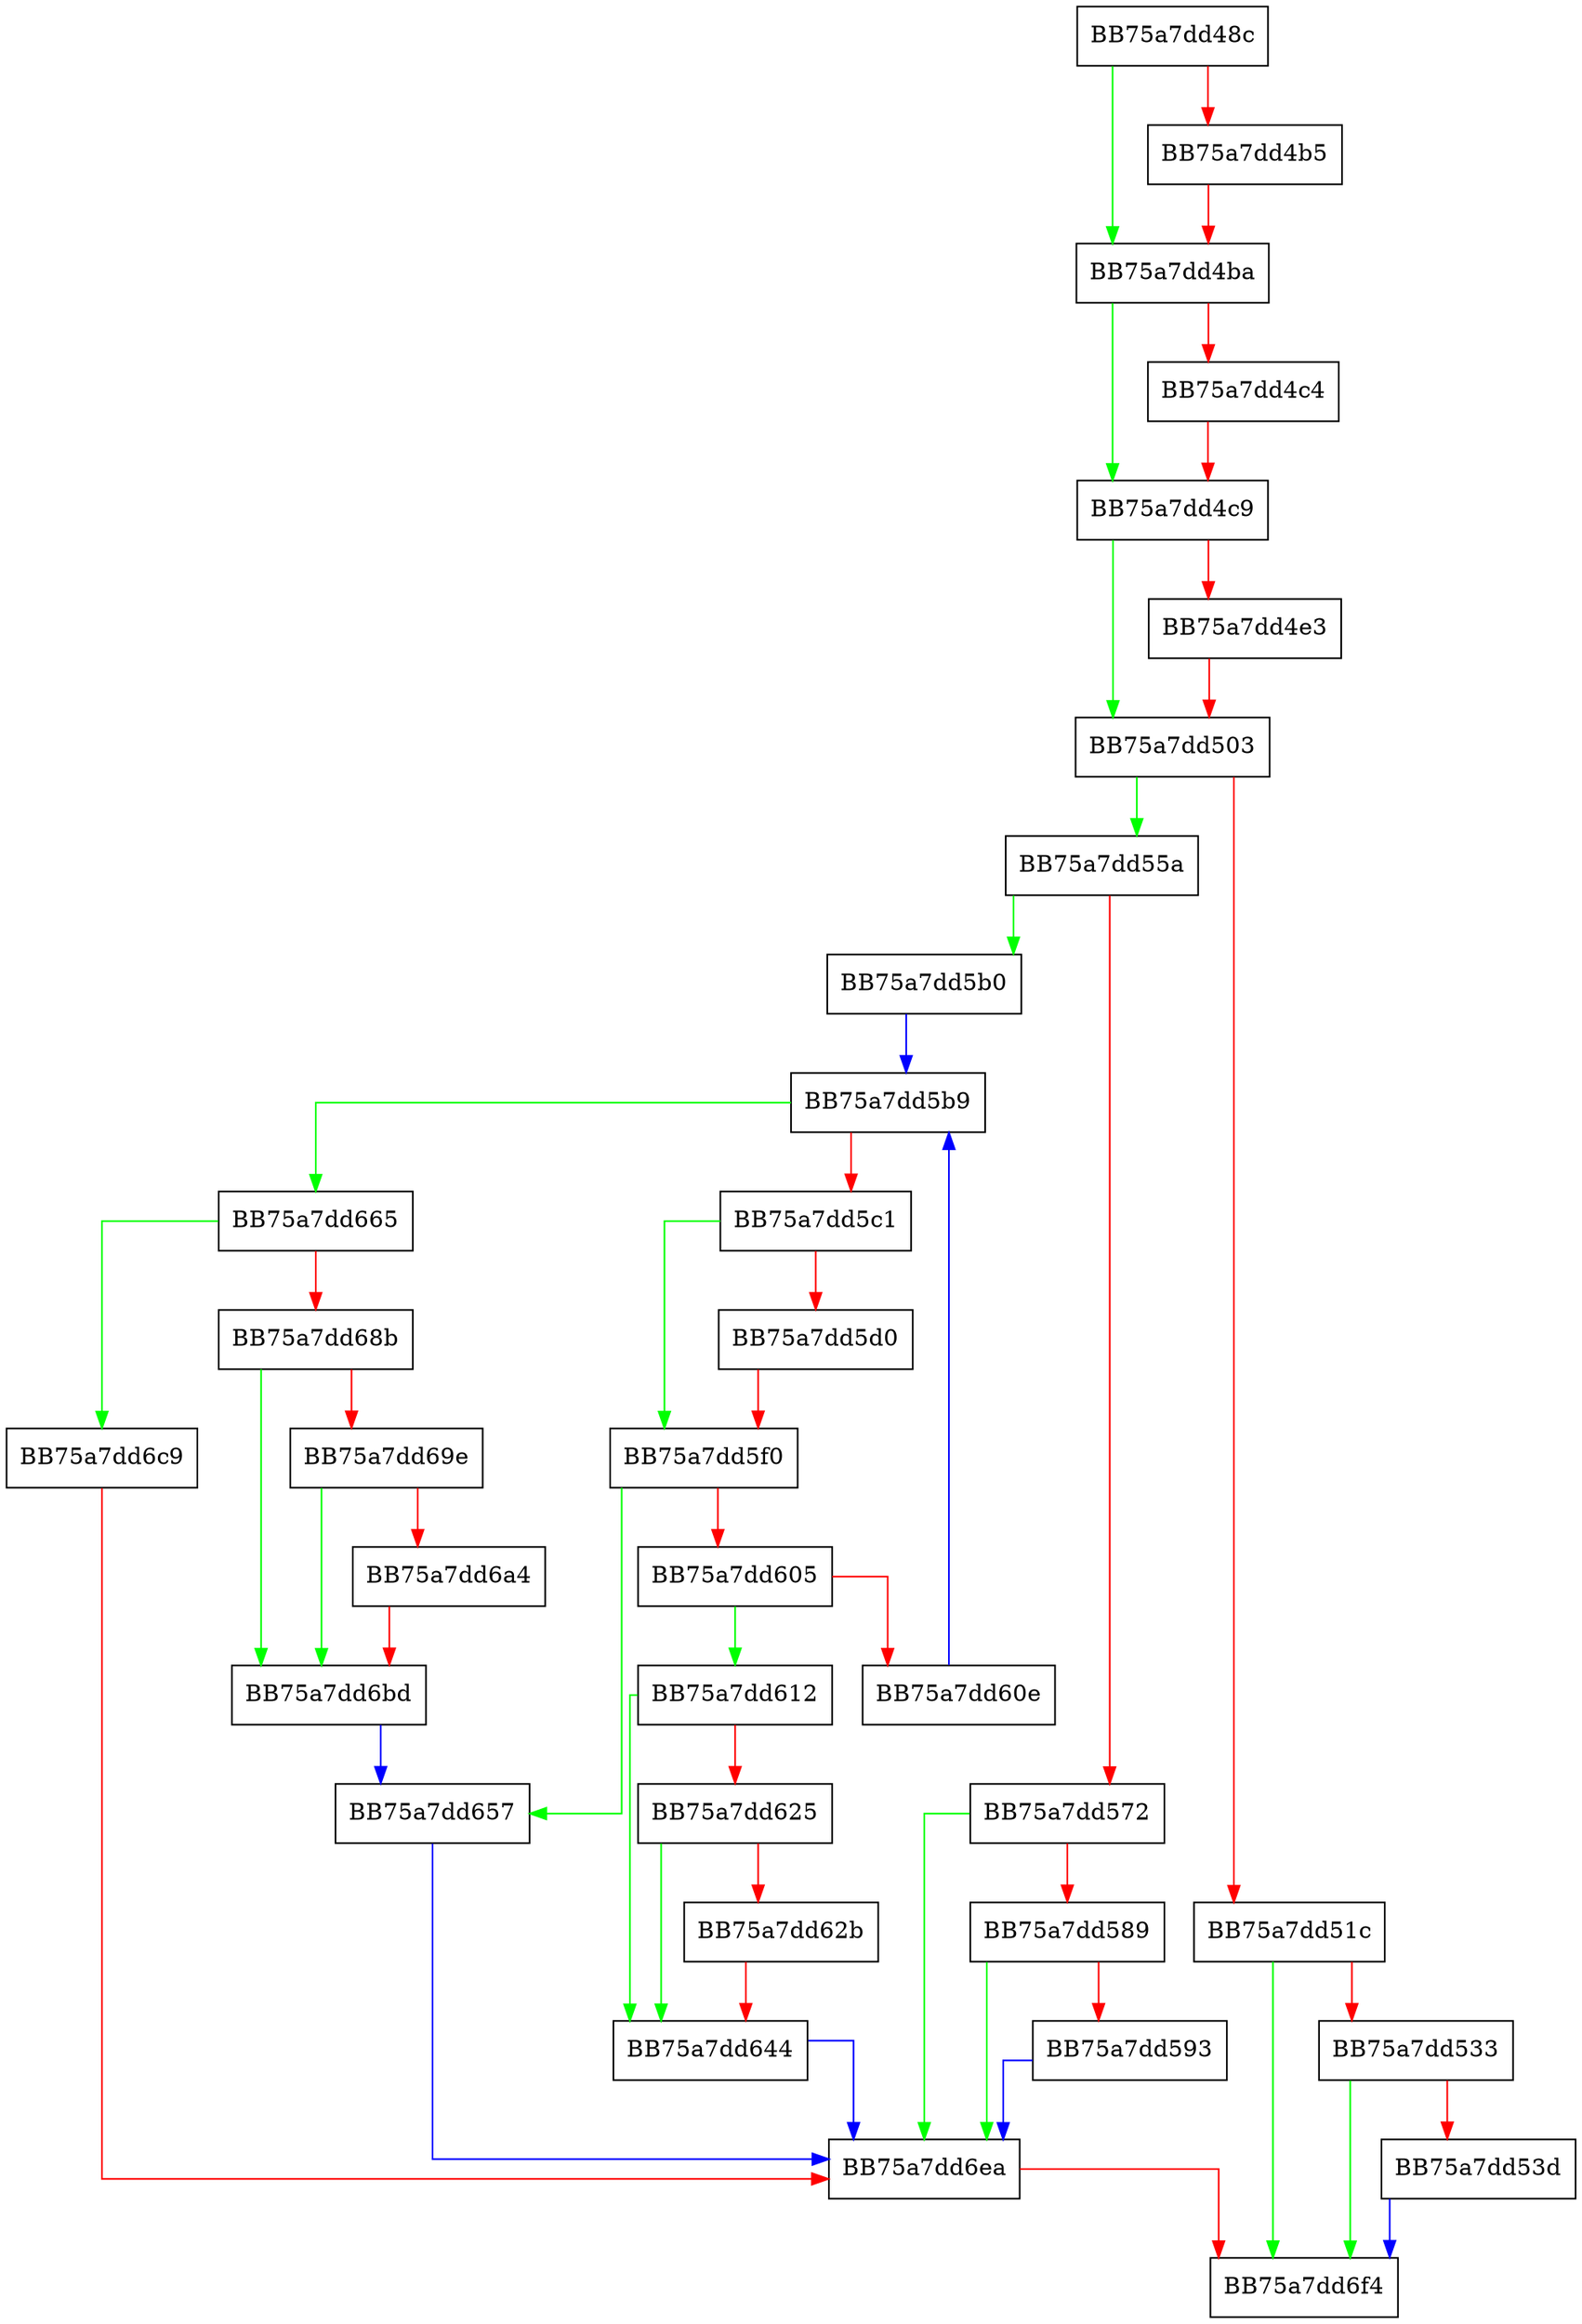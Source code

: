 digraph MountVhdVolumeWithFilter {
  node [shape="box"];
  graph [splines=ortho];
  BB75a7dd48c -> BB75a7dd4ba [color="green"];
  BB75a7dd48c -> BB75a7dd4b5 [color="red"];
  BB75a7dd4b5 -> BB75a7dd4ba [color="red"];
  BB75a7dd4ba -> BB75a7dd4c9 [color="green"];
  BB75a7dd4ba -> BB75a7dd4c4 [color="red"];
  BB75a7dd4c4 -> BB75a7dd4c9 [color="red"];
  BB75a7dd4c9 -> BB75a7dd503 [color="green"];
  BB75a7dd4c9 -> BB75a7dd4e3 [color="red"];
  BB75a7dd4e3 -> BB75a7dd503 [color="red"];
  BB75a7dd503 -> BB75a7dd55a [color="green"];
  BB75a7dd503 -> BB75a7dd51c [color="red"];
  BB75a7dd51c -> BB75a7dd6f4 [color="green"];
  BB75a7dd51c -> BB75a7dd533 [color="red"];
  BB75a7dd533 -> BB75a7dd6f4 [color="green"];
  BB75a7dd533 -> BB75a7dd53d [color="red"];
  BB75a7dd53d -> BB75a7dd6f4 [color="blue"];
  BB75a7dd55a -> BB75a7dd5b0 [color="green"];
  BB75a7dd55a -> BB75a7dd572 [color="red"];
  BB75a7dd572 -> BB75a7dd6ea [color="green"];
  BB75a7dd572 -> BB75a7dd589 [color="red"];
  BB75a7dd589 -> BB75a7dd6ea [color="green"];
  BB75a7dd589 -> BB75a7dd593 [color="red"];
  BB75a7dd593 -> BB75a7dd6ea [color="blue"];
  BB75a7dd5b0 -> BB75a7dd5b9 [color="blue"];
  BB75a7dd5b9 -> BB75a7dd665 [color="green"];
  BB75a7dd5b9 -> BB75a7dd5c1 [color="red"];
  BB75a7dd5c1 -> BB75a7dd5f0 [color="green"];
  BB75a7dd5c1 -> BB75a7dd5d0 [color="red"];
  BB75a7dd5d0 -> BB75a7dd5f0 [color="red"];
  BB75a7dd5f0 -> BB75a7dd657 [color="green"];
  BB75a7dd5f0 -> BB75a7dd605 [color="red"];
  BB75a7dd605 -> BB75a7dd612 [color="green"];
  BB75a7dd605 -> BB75a7dd60e [color="red"];
  BB75a7dd60e -> BB75a7dd5b9 [color="blue"];
  BB75a7dd612 -> BB75a7dd644 [color="green"];
  BB75a7dd612 -> BB75a7dd625 [color="red"];
  BB75a7dd625 -> BB75a7dd644 [color="green"];
  BB75a7dd625 -> BB75a7dd62b [color="red"];
  BB75a7dd62b -> BB75a7dd644 [color="red"];
  BB75a7dd644 -> BB75a7dd6ea [color="blue"];
  BB75a7dd657 -> BB75a7dd6ea [color="blue"];
  BB75a7dd665 -> BB75a7dd6c9 [color="green"];
  BB75a7dd665 -> BB75a7dd68b [color="red"];
  BB75a7dd68b -> BB75a7dd6bd [color="green"];
  BB75a7dd68b -> BB75a7dd69e [color="red"];
  BB75a7dd69e -> BB75a7dd6bd [color="green"];
  BB75a7dd69e -> BB75a7dd6a4 [color="red"];
  BB75a7dd6a4 -> BB75a7dd6bd [color="red"];
  BB75a7dd6bd -> BB75a7dd657 [color="blue"];
  BB75a7dd6c9 -> BB75a7dd6ea [color="red"];
  BB75a7dd6ea -> BB75a7dd6f4 [color="red"];
}